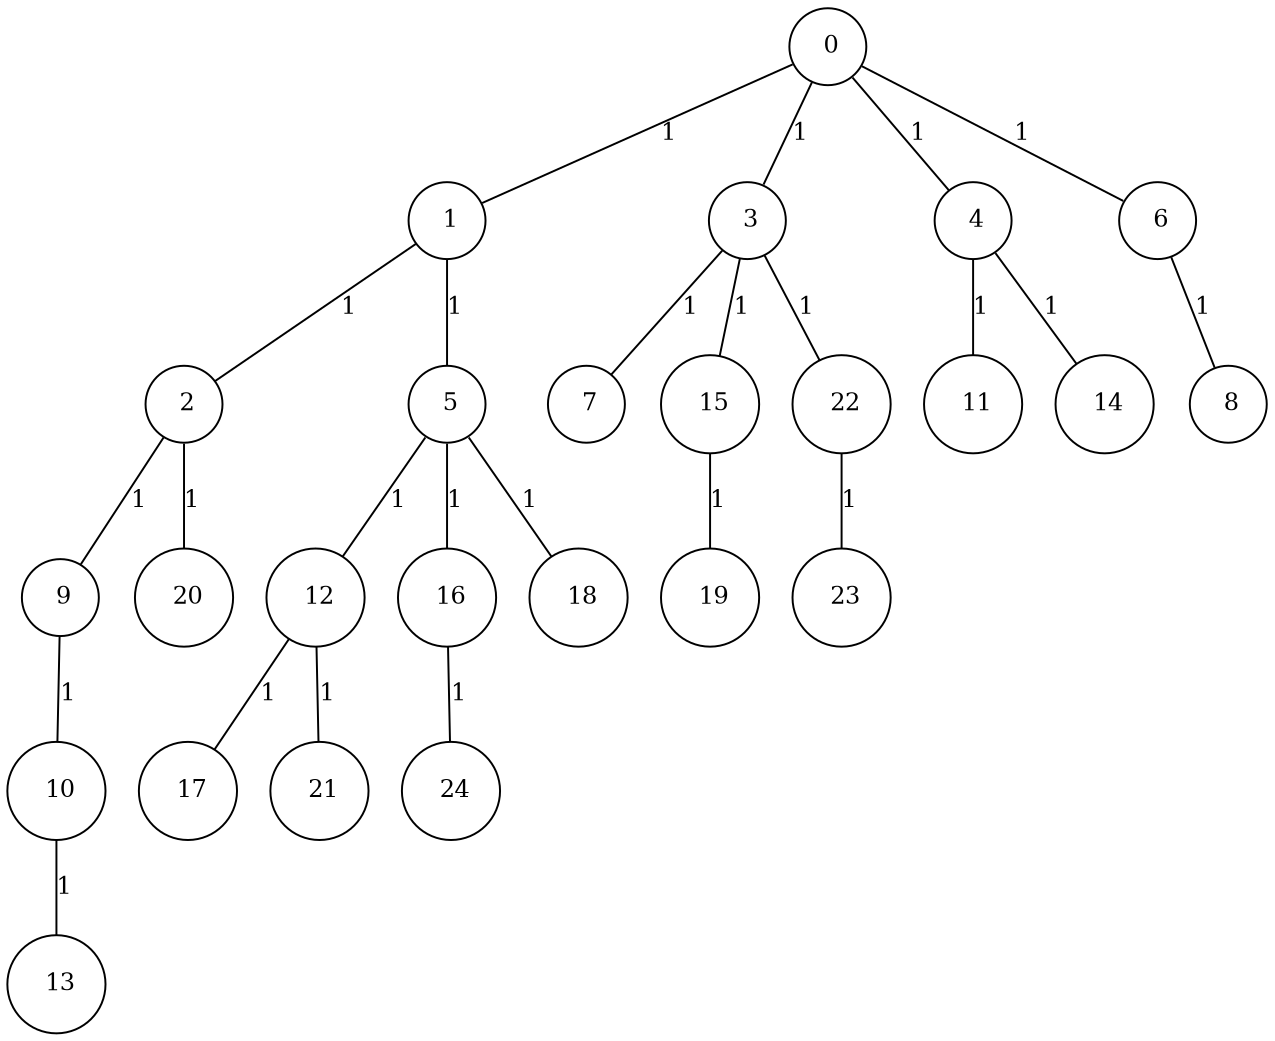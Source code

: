 graph G {
size="8.5,11;"
ratio = "expand;"
fixedsize="true;"
overlap="scale;"
node[shape=circle,width=.12,hight=.12,fontsize=12]
edge[fontsize=12]

0[label=" 0" color=black, pos="0.4223288,0.51746999!"];
1[label=" 1" color=black, pos="1.7772421,1.7330066!"];
2[label=" 2" color=black, pos="0.93552263,1.5405412!"];
3[label=" 3" color=black, pos="1.1033589,0.42454298!"];
4[label=" 4" color=black, pos="2.2943442,2.8802014!"];
5[label=" 5" color=black, pos="0.57947172,2.104571!"];
6[label=" 6" color=black, pos="1.5653589,0.33108035!"];
7[label=" 7" color=black, pos="2.6477155,2.6526747!"];
8[label=" 8" color=black, pos="2.3989232,2.3887296!"];
9[label=" 9" color=black, pos="0.57224849,1.11878!"];
10[label=" 10" color=black, pos="1.5856643,0.82296513!"];
11[label=" 11" color=black, pos="2.8563221,1.6369288!"];
12[label=" 12" color=black, pos="1.2418915,0.49844351!"];
13[label=" 13" color=black, pos="0.090315536,2.8964176!"];
14[label=" 14" color=black, pos="0.48158582,2.1989317!"];
15[label=" 15" color=black, pos="2.2626126,1.1993457!"];
16[label=" 16" color=black, pos="0.021751151,2.8377011!"];
17[label=" 17" color=black, pos="2.7098115,2.1017708!"];
18[label=" 18" color=black, pos="0.61580231,2.9844989!"];
19[label=" 19" color=black, pos="1.172244,2.6227906!"];
20[label=" 20" color=black, pos="2.1385578,2.2354987!"];
21[label=" 21" color=black, pos="1.7242487,0.88454782!"];
22[label=" 22" color=black, pos="0.35941422,0.33513588!"];
23[label=" 23" color=black, pos="0.93508594,1.2835626!"];
24[label=" 24" color=black, pos="1.1225569,2.5508367!"];
0--1[label="1"]
0--3[label="1"]
0--4[label="1"]
0--6[label="1"]
1--2[label="1"]
1--5[label="1"]
2--9[label="1"]
2--20[label="1"]
3--7[label="1"]
3--15[label="1"]
3--22[label="1"]
4--11[label="1"]
4--14[label="1"]
5--12[label="1"]
5--16[label="1"]
5--18[label="1"]
6--8[label="1"]
9--10[label="1"]
10--13[label="1"]
12--17[label="1"]
12--21[label="1"]
15--19[label="1"]
16--24[label="1"]
22--23[label="1"]

}
